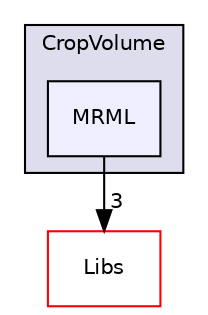 digraph "Modules/Loadable/CropVolume/MRML" {
  bgcolor=transparent;
  compound=true
  node [ fontsize="10", fontname="Helvetica"];
  edge [ labelfontsize="10", labelfontname="Helvetica"];
  subgraph clusterdir_011db50135ddf738fe8317a1ee8e535a {
    graph [ bgcolor="#ddddee", pencolor="black", label="CropVolume" fontname="Helvetica", fontsize="10", URL="dir_011db50135ddf738fe8317a1ee8e535a.html"]
  dir_5244cbb50be6ec0e386ebf9d5ead5a0d [shape=box, label="MRML", style="filled", fillcolor="#eeeeff", pencolor="black", URL="dir_5244cbb50be6ec0e386ebf9d5ead5a0d.html"];
  }
  dir_6e6cb9563333489fde7459b1f95e59a5 [shape=box label="Libs" color="red" URL="dir_6e6cb9563333489fde7459b1f95e59a5.html"];
  dir_5244cbb50be6ec0e386ebf9d5ead5a0d->dir_6e6cb9563333489fde7459b1f95e59a5 [headlabel="3", labeldistance=1.5 headhref="dir_000063_000012.html"];
}
